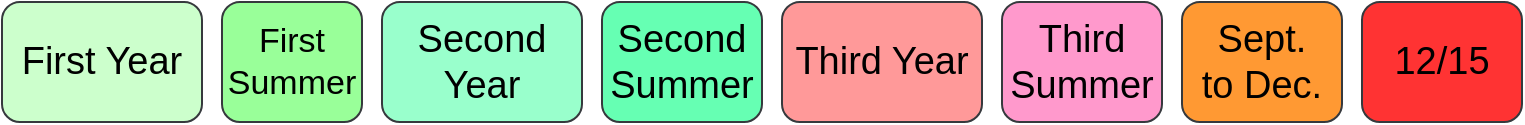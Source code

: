 <mxfile version="23.1.2" type="device">
  <diagram name="Page-1" id="FOfBa8BynIHrctNdHhrm">
    <mxGraphModel dx="978" dy="566" grid="1" gridSize="10" guides="1" tooltips="1" connect="1" arrows="1" fold="1" page="1" pageScale="1" pageWidth="850" pageHeight="1100" math="0" shadow="0">
      <root>
        <mxCell id="0" />
        <mxCell id="1" parent="0" />
        <mxCell id="FFqNFtl4GD_VljmoFZx4-1" value="&lt;font style=&quot;font-size: 19px;&quot;&gt;First Year&lt;/font&gt;" style="rounded=1;whiteSpace=wrap;html=1;fillColor=#CCFFCC;strokeColor=#36393d;" vertex="1" parent="1">
          <mxGeometry x="110" y="200" width="100" height="60" as="geometry" />
        </mxCell>
        <mxCell id="FFqNFtl4GD_VljmoFZx4-2" value="&lt;font style=&quot;font-size: 17px;&quot;&gt;First Summer&lt;/font&gt;" style="rounded=1;whiteSpace=wrap;html=1;fillColor=#99FF99;strokeColor=#36393d;" vertex="1" parent="1">
          <mxGeometry x="220" y="200" width="70" height="60" as="geometry" />
        </mxCell>
        <mxCell id="FFqNFtl4GD_VljmoFZx4-3" value="&lt;span style=&quot;font-size: 19px;&quot;&gt;Second Year&lt;/span&gt;" style="rounded=1;whiteSpace=wrap;html=1;fillColor=#99FFCC;strokeColor=#36393d;" vertex="1" parent="1">
          <mxGeometry x="300" y="200" width="100" height="60" as="geometry" />
        </mxCell>
        <mxCell id="FFqNFtl4GD_VljmoFZx4-4" value="&lt;span style=&quot;font-size: 19px;&quot;&gt;Second Summer&lt;/span&gt;" style="rounded=1;whiteSpace=wrap;html=1;fillColor=#66FFB3;strokeColor=#36393d;" vertex="1" parent="1">
          <mxGeometry x="410" y="200" width="80" height="60" as="geometry" />
        </mxCell>
        <mxCell id="FFqNFtl4GD_VljmoFZx4-5" value="&lt;span style=&quot;font-size: 19px;&quot;&gt;Third Year&lt;/span&gt;" style="rounded=1;whiteSpace=wrap;html=1;fillColor=#FF9999;strokeColor=#36393d;" vertex="1" parent="1">
          <mxGeometry x="500" y="200" width="100" height="60" as="geometry" />
        </mxCell>
        <mxCell id="FFqNFtl4GD_VljmoFZx4-6" value="&lt;span style=&quot;font-size: 19px;&quot;&gt;Third Summer&lt;/span&gt;" style="rounded=1;whiteSpace=wrap;html=1;fillColor=#FF99CC;strokeColor=#36393d;" vertex="1" parent="1">
          <mxGeometry x="610" y="200" width="80" height="60" as="geometry" />
        </mxCell>
        <mxCell id="FFqNFtl4GD_VljmoFZx4-7" value="&lt;span style=&quot;font-size: 19px;&quot;&gt;12/15&lt;/span&gt;" style="rounded=1;whiteSpace=wrap;html=1;fillColor=#FF3333;strokeColor=#36393d;" vertex="1" parent="1">
          <mxGeometry x="790" y="200" width="80" height="60" as="geometry" />
        </mxCell>
        <mxCell id="FFqNFtl4GD_VljmoFZx4-8" value="&lt;span style=&quot;font-size: 19px;&quot;&gt;Sept.&lt;br&gt;to Dec.&lt;br&gt;&lt;/span&gt;" style="rounded=1;whiteSpace=wrap;html=1;fillColor=#FF9933;strokeColor=#36393d;" vertex="1" parent="1">
          <mxGeometry x="700" y="200" width="80" height="60" as="geometry" />
        </mxCell>
      </root>
    </mxGraphModel>
  </diagram>
</mxfile>
